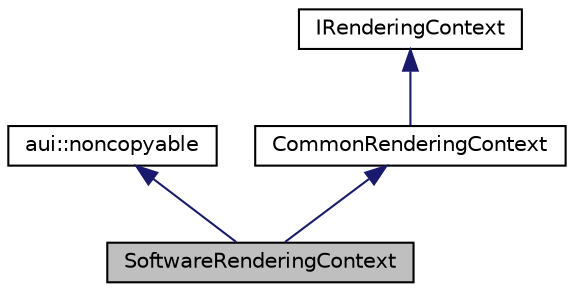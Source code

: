 digraph "SoftwareRenderingContext"
{
 // LATEX_PDF_SIZE
  edge [fontname="Helvetica",fontsize="10",labelfontname="Helvetica",labelfontsize="10"];
  node [fontname="Helvetica",fontsize="10",shape=record];
  Node1 [label="SoftwareRenderingContext",height=0.2,width=0.4,color="black", fillcolor="grey75", style="filled", fontcolor="black",tooltip=" "];
  Node2 -> Node1 [dir="back",color="midnightblue",fontsize="10",style="solid",fontname="Helvetica"];
  Node2 [label="aui::noncopyable",height=0.2,width=0.4,color="black", fillcolor="white", style="filled",URL="$structaui_1_1noncopyable.html",tooltip="Forbids copy of your class."];
  Node3 -> Node1 [dir="back",color="midnightblue",fontsize="10",style="solid",fontname="Helvetica"];
  Node3 [label="CommonRenderingContext",height=0.2,width=0.4,color="black", fillcolor="white", style="filled",URL="$classCommonRenderingContext.html",tooltip=" "];
  Node4 -> Node3 [dir="back",color="midnightblue",fontsize="10",style="solid",fontname="Helvetica"];
  Node4 [label="IRenderingContext",height=0.2,width=0.4,color="black", fillcolor="white", style="filled",URL="$classIRenderingContext.html",tooltip="Glue between AWindow and IRenderer."];
}
